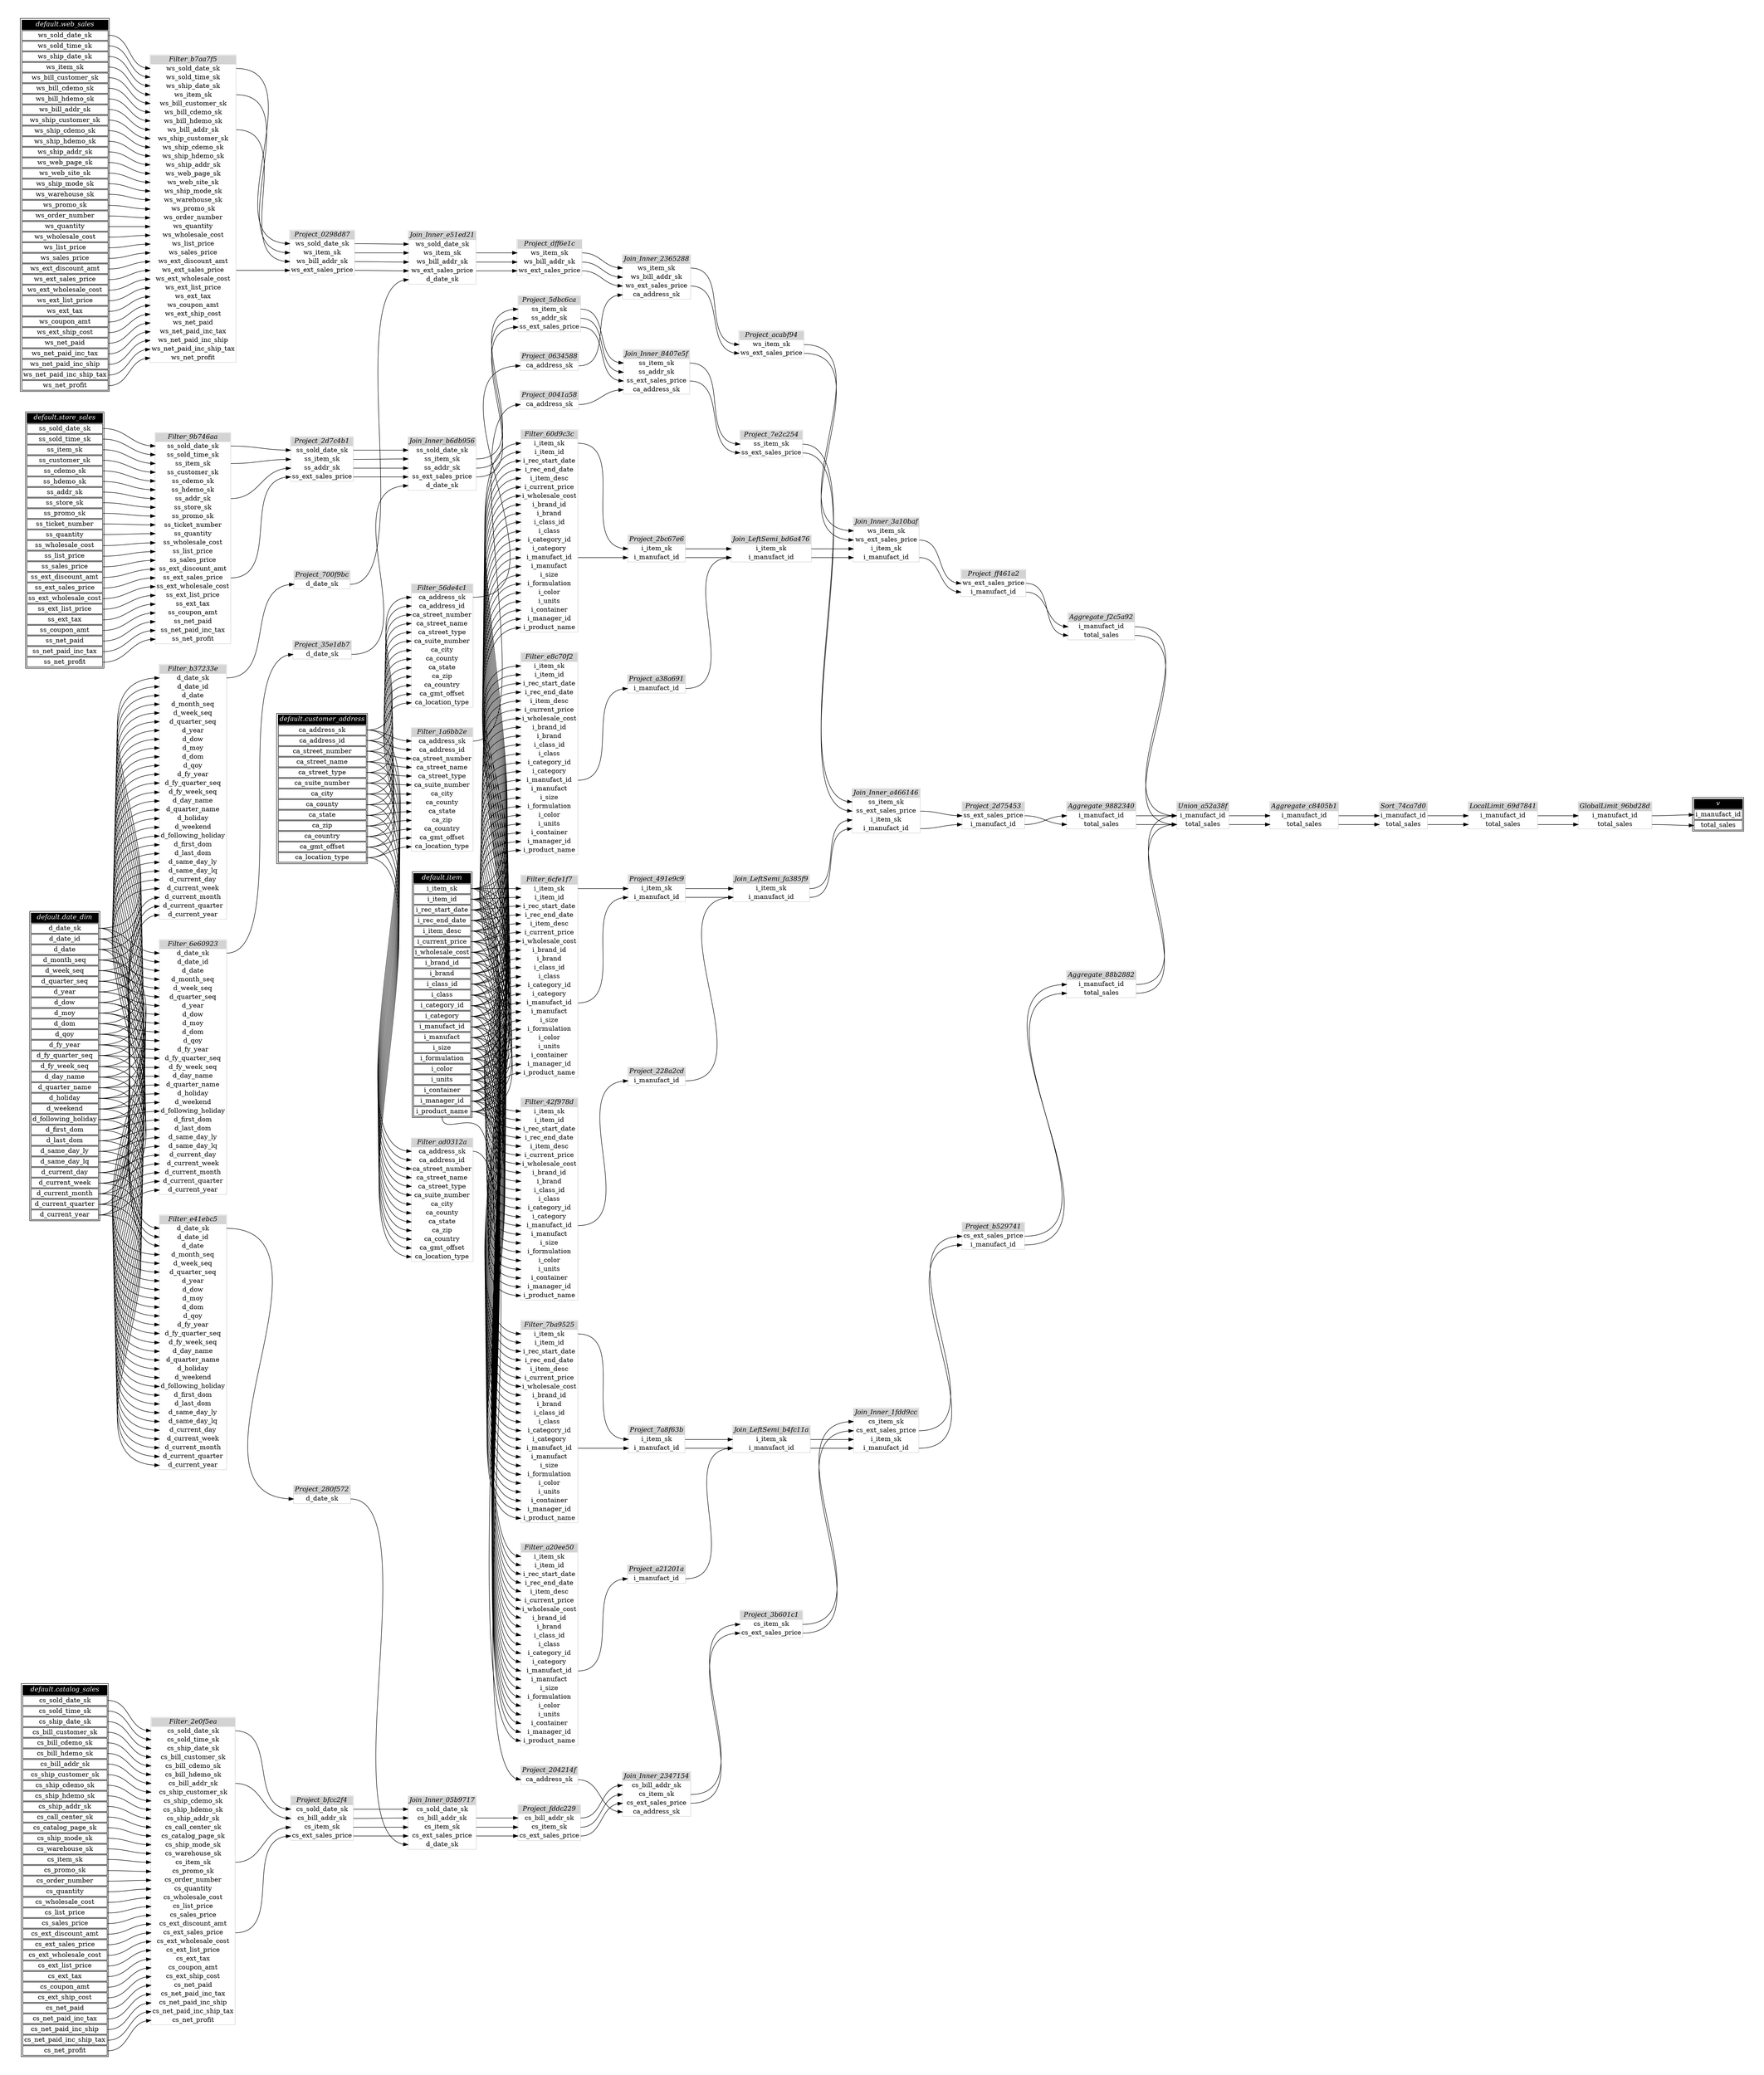 // Automatically generated by TPCDSFlowTestSuite


digraph {
  graph [pad="0.5" nodesep="0.5" ranksep="1" fontname="Helvetica" rankdir=LR];
  node [shape=plaintext]

  
"Aggregate_88b2882" [label=<
<table color="lightgray" border="1" cellborder="0" cellspacing="0">
  <tr><td bgcolor="lightgray" port="nodeName"><i>Aggregate_88b2882</i></td></tr>
  <tr><td port="0">i_manufact_id</td></tr>
<tr><td port="1">total_sales</td></tr>
</table>>];
     

"Aggregate_9882340" [label=<
<table color="lightgray" border="1" cellborder="0" cellspacing="0">
  <tr><td bgcolor="lightgray" port="nodeName"><i>Aggregate_9882340</i></td></tr>
  <tr><td port="0">i_manufact_id</td></tr>
<tr><td port="1">total_sales</td></tr>
</table>>];
     

"Aggregate_c8405b1" [label=<
<table color="lightgray" border="1" cellborder="0" cellspacing="0">
  <tr><td bgcolor="lightgray" port="nodeName"><i>Aggregate_c8405b1</i></td></tr>
  <tr><td port="0">i_manufact_id</td></tr>
<tr><td port="1">total_sales</td></tr>
</table>>];
     

"Aggregate_f2c5a92" [label=<
<table color="lightgray" border="1" cellborder="0" cellspacing="0">
  <tr><td bgcolor="lightgray" port="nodeName"><i>Aggregate_f2c5a92</i></td></tr>
  <tr><td port="0">i_manufact_id</td></tr>
<tr><td port="1">total_sales</td></tr>
</table>>];
     

"Filter_1a6bb2e" [label=<
<table color="lightgray" border="1" cellborder="0" cellspacing="0">
  <tr><td bgcolor="lightgray" port="nodeName"><i>Filter_1a6bb2e</i></td></tr>
  <tr><td port="0">ca_address_sk</td></tr>
<tr><td port="1">ca_address_id</td></tr>
<tr><td port="2">ca_street_number</td></tr>
<tr><td port="3">ca_street_name</td></tr>
<tr><td port="4">ca_street_type</td></tr>
<tr><td port="5">ca_suite_number</td></tr>
<tr><td port="6">ca_city</td></tr>
<tr><td port="7">ca_county</td></tr>
<tr><td port="8">ca_state</td></tr>
<tr><td port="9">ca_zip</td></tr>
<tr><td port="10">ca_country</td></tr>
<tr><td port="11">ca_gmt_offset</td></tr>
<tr><td port="12">ca_location_type</td></tr>
</table>>];
     

"Filter_2e0f5ea" [label=<
<table color="lightgray" border="1" cellborder="0" cellspacing="0">
  <tr><td bgcolor="lightgray" port="nodeName"><i>Filter_2e0f5ea</i></td></tr>
  <tr><td port="0">cs_sold_date_sk</td></tr>
<tr><td port="1">cs_sold_time_sk</td></tr>
<tr><td port="2">cs_ship_date_sk</td></tr>
<tr><td port="3">cs_bill_customer_sk</td></tr>
<tr><td port="4">cs_bill_cdemo_sk</td></tr>
<tr><td port="5">cs_bill_hdemo_sk</td></tr>
<tr><td port="6">cs_bill_addr_sk</td></tr>
<tr><td port="7">cs_ship_customer_sk</td></tr>
<tr><td port="8">cs_ship_cdemo_sk</td></tr>
<tr><td port="9">cs_ship_hdemo_sk</td></tr>
<tr><td port="10">cs_ship_addr_sk</td></tr>
<tr><td port="11">cs_call_center_sk</td></tr>
<tr><td port="12">cs_catalog_page_sk</td></tr>
<tr><td port="13">cs_ship_mode_sk</td></tr>
<tr><td port="14">cs_warehouse_sk</td></tr>
<tr><td port="15">cs_item_sk</td></tr>
<tr><td port="16">cs_promo_sk</td></tr>
<tr><td port="17">cs_order_number</td></tr>
<tr><td port="18">cs_quantity</td></tr>
<tr><td port="19">cs_wholesale_cost</td></tr>
<tr><td port="20">cs_list_price</td></tr>
<tr><td port="21">cs_sales_price</td></tr>
<tr><td port="22">cs_ext_discount_amt</td></tr>
<tr><td port="23">cs_ext_sales_price</td></tr>
<tr><td port="24">cs_ext_wholesale_cost</td></tr>
<tr><td port="25">cs_ext_list_price</td></tr>
<tr><td port="26">cs_ext_tax</td></tr>
<tr><td port="27">cs_coupon_amt</td></tr>
<tr><td port="28">cs_ext_ship_cost</td></tr>
<tr><td port="29">cs_net_paid</td></tr>
<tr><td port="30">cs_net_paid_inc_tax</td></tr>
<tr><td port="31">cs_net_paid_inc_ship</td></tr>
<tr><td port="32">cs_net_paid_inc_ship_tax</td></tr>
<tr><td port="33">cs_net_profit</td></tr>
</table>>];
     

"Filter_42f978d" [label=<
<table color="lightgray" border="1" cellborder="0" cellspacing="0">
  <tr><td bgcolor="lightgray" port="nodeName"><i>Filter_42f978d</i></td></tr>
  <tr><td port="0">i_item_sk</td></tr>
<tr><td port="1">i_item_id</td></tr>
<tr><td port="2">i_rec_start_date</td></tr>
<tr><td port="3">i_rec_end_date</td></tr>
<tr><td port="4">i_item_desc</td></tr>
<tr><td port="5">i_current_price</td></tr>
<tr><td port="6">i_wholesale_cost</td></tr>
<tr><td port="7">i_brand_id</td></tr>
<tr><td port="8">i_brand</td></tr>
<tr><td port="9">i_class_id</td></tr>
<tr><td port="10">i_class</td></tr>
<tr><td port="11">i_category_id</td></tr>
<tr><td port="12">i_category</td></tr>
<tr><td port="13">i_manufact_id</td></tr>
<tr><td port="14">i_manufact</td></tr>
<tr><td port="15">i_size</td></tr>
<tr><td port="16">i_formulation</td></tr>
<tr><td port="17">i_color</td></tr>
<tr><td port="18">i_units</td></tr>
<tr><td port="19">i_container</td></tr>
<tr><td port="20">i_manager_id</td></tr>
<tr><td port="21">i_product_name</td></tr>
</table>>];
     

"Filter_56de4c1" [label=<
<table color="lightgray" border="1" cellborder="0" cellspacing="0">
  <tr><td bgcolor="lightgray" port="nodeName"><i>Filter_56de4c1</i></td></tr>
  <tr><td port="0">ca_address_sk</td></tr>
<tr><td port="1">ca_address_id</td></tr>
<tr><td port="2">ca_street_number</td></tr>
<tr><td port="3">ca_street_name</td></tr>
<tr><td port="4">ca_street_type</td></tr>
<tr><td port="5">ca_suite_number</td></tr>
<tr><td port="6">ca_city</td></tr>
<tr><td port="7">ca_county</td></tr>
<tr><td port="8">ca_state</td></tr>
<tr><td port="9">ca_zip</td></tr>
<tr><td port="10">ca_country</td></tr>
<tr><td port="11">ca_gmt_offset</td></tr>
<tr><td port="12">ca_location_type</td></tr>
</table>>];
     

"Filter_60d9c3c" [label=<
<table color="lightgray" border="1" cellborder="0" cellspacing="0">
  <tr><td bgcolor="lightgray" port="nodeName"><i>Filter_60d9c3c</i></td></tr>
  <tr><td port="0">i_item_sk</td></tr>
<tr><td port="1">i_item_id</td></tr>
<tr><td port="2">i_rec_start_date</td></tr>
<tr><td port="3">i_rec_end_date</td></tr>
<tr><td port="4">i_item_desc</td></tr>
<tr><td port="5">i_current_price</td></tr>
<tr><td port="6">i_wholesale_cost</td></tr>
<tr><td port="7">i_brand_id</td></tr>
<tr><td port="8">i_brand</td></tr>
<tr><td port="9">i_class_id</td></tr>
<tr><td port="10">i_class</td></tr>
<tr><td port="11">i_category_id</td></tr>
<tr><td port="12">i_category</td></tr>
<tr><td port="13">i_manufact_id</td></tr>
<tr><td port="14">i_manufact</td></tr>
<tr><td port="15">i_size</td></tr>
<tr><td port="16">i_formulation</td></tr>
<tr><td port="17">i_color</td></tr>
<tr><td port="18">i_units</td></tr>
<tr><td port="19">i_container</td></tr>
<tr><td port="20">i_manager_id</td></tr>
<tr><td port="21">i_product_name</td></tr>
</table>>];
     

"Filter_6cfe1f7" [label=<
<table color="lightgray" border="1" cellborder="0" cellspacing="0">
  <tr><td bgcolor="lightgray" port="nodeName"><i>Filter_6cfe1f7</i></td></tr>
  <tr><td port="0">i_item_sk</td></tr>
<tr><td port="1">i_item_id</td></tr>
<tr><td port="2">i_rec_start_date</td></tr>
<tr><td port="3">i_rec_end_date</td></tr>
<tr><td port="4">i_item_desc</td></tr>
<tr><td port="5">i_current_price</td></tr>
<tr><td port="6">i_wholesale_cost</td></tr>
<tr><td port="7">i_brand_id</td></tr>
<tr><td port="8">i_brand</td></tr>
<tr><td port="9">i_class_id</td></tr>
<tr><td port="10">i_class</td></tr>
<tr><td port="11">i_category_id</td></tr>
<tr><td port="12">i_category</td></tr>
<tr><td port="13">i_manufact_id</td></tr>
<tr><td port="14">i_manufact</td></tr>
<tr><td port="15">i_size</td></tr>
<tr><td port="16">i_formulation</td></tr>
<tr><td port="17">i_color</td></tr>
<tr><td port="18">i_units</td></tr>
<tr><td port="19">i_container</td></tr>
<tr><td port="20">i_manager_id</td></tr>
<tr><td port="21">i_product_name</td></tr>
</table>>];
     

"Filter_6e60923" [label=<
<table color="lightgray" border="1" cellborder="0" cellspacing="0">
  <tr><td bgcolor="lightgray" port="nodeName"><i>Filter_6e60923</i></td></tr>
  <tr><td port="0">d_date_sk</td></tr>
<tr><td port="1">d_date_id</td></tr>
<tr><td port="2">d_date</td></tr>
<tr><td port="3">d_month_seq</td></tr>
<tr><td port="4">d_week_seq</td></tr>
<tr><td port="5">d_quarter_seq</td></tr>
<tr><td port="6">d_year</td></tr>
<tr><td port="7">d_dow</td></tr>
<tr><td port="8">d_moy</td></tr>
<tr><td port="9">d_dom</td></tr>
<tr><td port="10">d_qoy</td></tr>
<tr><td port="11">d_fy_year</td></tr>
<tr><td port="12">d_fy_quarter_seq</td></tr>
<tr><td port="13">d_fy_week_seq</td></tr>
<tr><td port="14">d_day_name</td></tr>
<tr><td port="15">d_quarter_name</td></tr>
<tr><td port="16">d_holiday</td></tr>
<tr><td port="17">d_weekend</td></tr>
<tr><td port="18">d_following_holiday</td></tr>
<tr><td port="19">d_first_dom</td></tr>
<tr><td port="20">d_last_dom</td></tr>
<tr><td port="21">d_same_day_ly</td></tr>
<tr><td port="22">d_same_day_lq</td></tr>
<tr><td port="23">d_current_day</td></tr>
<tr><td port="24">d_current_week</td></tr>
<tr><td port="25">d_current_month</td></tr>
<tr><td port="26">d_current_quarter</td></tr>
<tr><td port="27">d_current_year</td></tr>
</table>>];
     

"Filter_7ba9525" [label=<
<table color="lightgray" border="1" cellborder="0" cellspacing="0">
  <tr><td bgcolor="lightgray" port="nodeName"><i>Filter_7ba9525</i></td></tr>
  <tr><td port="0">i_item_sk</td></tr>
<tr><td port="1">i_item_id</td></tr>
<tr><td port="2">i_rec_start_date</td></tr>
<tr><td port="3">i_rec_end_date</td></tr>
<tr><td port="4">i_item_desc</td></tr>
<tr><td port="5">i_current_price</td></tr>
<tr><td port="6">i_wholesale_cost</td></tr>
<tr><td port="7">i_brand_id</td></tr>
<tr><td port="8">i_brand</td></tr>
<tr><td port="9">i_class_id</td></tr>
<tr><td port="10">i_class</td></tr>
<tr><td port="11">i_category_id</td></tr>
<tr><td port="12">i_category</td></tr>
<tr><td port="13">i_manufact_id</td></tr>
<tr><td port="14">i_manufact</td></tr>
<tr><td port="15">i_size</td></tr>
<tr><td port="16">i_formulation</td></tr>
<tr><td port="17">i_color</td></tr>
<tr><td port="18">i_units</td></tr>
<tr><td port="19">i_container</td></tr>
<tr><td port="20">i_manager_id</td></tr>
<tr><td port="21">i_product_name</td></tr>
</table>>];
     

"Filter_9b746aa" [label=<
<table color="lightgray" border="1" cellborder="0" cellspacing="0">
  <tr><td bgcolor="lightgray" port="nodeName"><i>Filter_9b746aa</i></td></tr>
  <tr><td port="0">ss_sold_date_sk</td></tr>
<tr><td port="1">ss_sold_time_sk</td></tr>
<tr><td port="2">ss_item_sk</td></tr>
<tr><td port="3">ss_customer_sk</td></tr>
<tr><td port="4">ss_cdemo_sk</td></tr>
<tr><td port="5">ss_hdemo_sk</td></tr>
<tr><td port="6">ss_addr_sk</td></tr>
<tr><td port="7">ss_store_sk</td></tr>
<tr><td port="8">ss_promo_sk</td></tr>
<tr><td port="9">ss_ticket_number</td></tr>
<tr><td port="10">ss_quantity</td></tr>
<tr><td port="11">ss_wholesale_cost</td></tr>
<tr><td port="12">ss_list_price</td></tr>
<tr><td port="13">ss_sales_price</td></tr>
<tr><td port="14">ss_ext_discount_amt</td></tr>
<tr><td port="15">ss_ext_sales_price</td></tr>
<tr><td port="16">ss_ext_wholesale_cost</td></tr>
<tr><td port="17">ss_ext_list_price</td></tr>
<tr><td port="18">ss_ext_tax</td></tr>
<tr><td port="19">ss_coupon_amt</td></tr>
<tr><td port="20">ss_net_paid</td></tr>
<tr><td port="21">ss_net_paid_inc_tax</td></tr>
<tr><td port="22">ss_net_profit</td></tr>
</table>>];
     

"Filter_a20ee50" [label=<
<table color="lightgray" border="1" cellborder="0" cellspacing="0">
  <tr><td bgcolor="lightgray" port="nodeName"><i>Filter_a20ee50</i></td></tr>
  <tr><td port="0">i_item_sk</td></tr>
<tr><td port="1">i_item_id</td></tr>
<tr><td port="2">i_rec_start_date</td></tr>
<tr><td port="3">i_rec_end_date</td></tr>
<tr><td port="4">i_item_desc</td></tr>
<tr><td port="5">i_current_price</td></tr>
<tr><td port="6">i_wholesale_cost</td></tr>
<tr><td port="7">i_brand_id</td></tr>
<tr><td port="8">i_brand</td></tr>
<tr><td port="9">i_class_id</td></tr>
<tr><td port="10">i_class</td></tr>
<tr><td port="11">i_category_id</td></tr>
<tr><td port="12">i_category</td></tr>
<tr><td port="13">i_manufact_id</td></tr>
<tr><td port="14">i_manufact</td></tr>
<tr><td port="15">i_size</td></tr>
<tr><td port="16">i_formulation</td></tr>
<tr><td port="17">i_color</td></tr>
<tr><td port="18">i_units</td></tr>
<tr><td port="19">i_container</td></tr>
<tr><td port="20">i_manager_id</td></tr>
<tr><td port="21">i_product_name</td></tr>
</table>>];
     

"Filter_ad0312a" [label=<
<table color="lightgray" border="1" cellborder="0" cellspacing="0">
  <tr><td bgcolor="lightgray" port="nodeName"><i>Filter_ad0312a</i></td></tr>
  <tr><td port="0">ca_address_sk</td></tr>
<tr><td port="1">ca_address_id</td></tr>
<tr><td port="2">ca_street_number</td></tr>
<tr><td port="3">ca_street_name</td></tr>
<tr><td port="4">ca_street_type</td></tr>
<tr><td port="5">ca_suite_number</td></tr>
<tr><td port="6">ca_city</td></tr>
<tr><td port="7">ca_county</td></tr>
<tr><td port="8">ca_state</td></tr>
<tr><td port="9">ca_zip</td></tr>
<tr><td port="10">ca_country</td></tr>
<tr><td port="11">ca_gmt_offset</td></tr>
<tr><td port="12">ca_location_type</td></tr>
</table>>];
     

"Filter_b37233e" [label=<
<table color="lightgray" border="1" cellborder="0" cellspacing="0">
  <tr><td bgcolor="lightgray" port="nodeName"><i>Filter_b37233e</i></td></tr>
  <tr><td port="0">d_date_sk</td></tr>
<tr><td port="1">d_date_id</td></tr>
<tr><td port="2">d_date</td></tr>
<tr><td port="3">d_month_seq</td></tr>
<tr><td port="4">d_week_seq</td></tr>
<tr><td port="5">d_quarter_seq</td></tr>
<tr><td port="6">d_year</td></tr>
<tr><td port="7">d_dow</td></tr>
<tr><td port="8">d_moy</td></tr>
<tr><td port="9">d_dom</td></tr>
<tr><td port="10">d_qoy</td></tr>
<tr><td port="11">d_fy_year</td></tr>
<tr><td port="12">d_fy_quarter_seq</td></tr>
<tr><td port="13">d_fy_week_seq</td></tr>
<tr><td port="14">d_day_name</td></tr>
<tr><td port="15">d_quarter_name</td></tr>
<tr><td port="16">d_holiday</td></tr>
<tr><td port="17">d_weekend</td></tr>
<tr><td port="18">d_following_holiday</td></tr>
<tr><td port="19">d_first_dom</td></tr>
<tr><td port="20">d_last_dom</td></tr>
<tr><td port="21">d_same_day_ly</td></tr>
<tr><td port="22">d_same_day_lq</td></tr>
<tr><td port="23">d_current_day</td></tr>
<tr><td port="24">d_current_week</td></tr>
<tr><td port="25">d_current_month</td></tr>
<tr><td port="26">d_current_quarter</td></tr>
<tr><td port="27">d_current_year</td></tr>
</table>>];
     

"Filter_b7aa7f5" [label=<
<table color="lightgray" border="1" cellborder="0" cellspacing="0">
  <tr><td bgcolor="lightgray" port="nodeName"><i>Filter_b7aa7f5</i></td></tr>
  <tr><td port="0">ws_sold_date_sk</td></tr>
<tr><td port="1">ws_sold_time_sk</td></tr>
<tr><td port="2">ws_ship_date_sk</td></tr>
<tr><td port="3">ws_item_sk</td></tr>
<tr><td port="4">ws_bill_customer_sk</td></tr>
<tr><td port="5">ws_bill_cdemo_sk</td></tr>
<tr><td port="6">ws_bill_hdemo_sk</td></tr>
<tr><td port="7">ws_bill_addr_sk</td></tr>
<tr><td port="8">ws_ship_customer_sk</td></tr>
<tr><td port="9">ws_ship_cdemo_sk</td></tr>
<tr><td port="10">ws_ship_hdemo_sk</td></tr>
<tr><td port="11">ws_ship_addr_sk</td></tr>
<tr><td port="12">ws_web_page_sk</td></tr>
<tr><td port="13">ws_web_site_sk</td></tr>
<tr><td port="14">ws_ship_mode_sk</td></tr>
<tr><td port="15">ws_warehouse_sk</td></tr>
<tr><td port="16">ws_promo_sk</td></tr>
<tr><td port="17">ws_order_number</td></tr>
<tr><td port="18">ws_quantity</td></tr>
<tr><td port="19">ws_wholesale_cost</td></tr>
<tr><td port="20">ws_list_price</td></tr>
<tr><td port="21">ws_sales_price</td></tr>
<tr><td port="22">ws_ext_discount_amt</td></tr>
<tr><td port="23">ws_ext_sales_price</td></tr>
<tr><td port="24">ws_ext_wholesale_cost</td></tr>
<tr><td port="25">ws_ext_list_price</td></tr>
<tr><td port="26">ws_ext_tax</td></tr>
<tr><td port="27">ws_coupon_amt</td></tr>
<tr><td port="28">ws_ext_ship_cost</td></tr>
<tr><td port="29">ws_net_paid</td></tr>
<tr><td port="30">ws_net_paid_inc_tax</td></tr>
<tr><td port="31">ws_net_paid_inc_ship</td></tr>
<tr><td port="32">ws_net_paid_inc_ship_tax</td></tr>
<tr><td port="33">ws_net_profit</td></tr>
</table>>];
     

"Filter_e41ebc5" [label=<
<table color="lightgray" border="1" cellborder="0" cellspacing="0">
  <tr><td bgcolor="lightgray" port="nodeName"><i>Filter_e41ebc5</i></td></tr>
  <tr><td port="0">d_date_sk</td></tr>
<tr><td port="1">d_date_id</td></tr>
<tr><td port="2">d_date</td></tr>
<tr><td port="3">d_month_seq</td></tr>
<tr><td port="4">d_week_seq</td></tr>
<tr><td port="5">d_quarter_seq</td></tr>
<tr><td port="6">d_year</td></tr>
<tr><td port="7">d_dow</td></tr>
<tr><td port="8">d_moy</td></tr>
<tr><td port="9">d_dom</td></tr>
<tr><td port="10">d_qoy</td></tr>
<tr><td port="11">d_fy_year</td></tr>
<tr><td port="12">d_fy_quarter_seq</td></tr>
<tr><td port="13">d_fy_week_seq</td></tr>
<tr><td port="14">d_day_name</td></tr>
<tr><td port="15">d_quarter_name</td></tr>
<tr><td port="16">d_holiday</td></tr>
<tr><td port="17">d_weekend</td></tr>
<tr><td port="18">d_following_holiday</td></tr>
<tr><td port="19">d_first_dom</td></tr>
<tr><td port="20">d_last_dom</td></tr>
<tr><td port="21">d_same_day_ly</td></tr>
<tr><td port="22">d_same_day_lq</td></tr>
<tr><td port="23">d_current_day</td></tr>
<tr><td port="24">d_current_week</td></tr>
<tr><td port="25">d_current_month</td></tr>
<tr><td port="26">d_current_quarter</td></tr>
<tr><td port="27">d_current_year</td></tr>
</table>>];
     

"Filter_e8c70f2" [label=<
<table color="lightgray" border="1" cellborder="0" cellspacing="0">
  <tr><td bgcolor="lightgray" port="nodeName"><i>Filter_e8c70f2</i></td></tr>
  <tr><td port="0">i_item_sk</td></tr>
<tr><td port="1">i_item_id</td></tr>
<tr><td port="2">i_rec_start_date</td></tr>
<tr><td port="3">i_rec_end_date</td></tr>
<tr><td port="4">i_item_desc</td></tr>
<tr><td port="5">i_current_price</td></tr>
<tr><td port="6">i_wholesale_cost</td></tr>
<tr><td port="7">i_brand_id</td></tr>
<tr><td port="8">i_brand</td></tr>
<tr><td port="9">i_class_id</td></tr>
<tr><td port="10">i_class</td></tr>
<tr><td port="11">i_category_id</td></tr>
<tr><td port="12">i_category</td></tr>
<tr><td port="13">i_manufact_id</td></tr>
<tr><td port="14">i_manufact</td></tr>
<tr><td port="15">i_size</td></tr>
<tr><td port="16">i_formulation</td></tr>
<tr><td port="17">i_color</td></tr>
<tr><td port="18">i_units</td></tr>
<tr><td port="19">i_container</td></tr>
<tr><td port="20">i_manager_id</td></tr>
<tr><td port="21">i_product_name</td></tr>
</table>>];
     

"GlobalLimit_96bd28d" [label=<
<table color="lightgray" border="1" cellborder="0" cellspacing="0">
  <tr><td bgcolor="lightgray" port="nodeName"><i>GlobalLimit_96bd28d</i></td></tr>
  <tr><td port="0">i_manufact_id</td></tr>
<tr><td port="1">total_sales</td></tr>
</table>>];
     

"Join_Inner_05b9717" [label=<
<table color="lightgray" border="1" cellborder="0" cellspacing="0">
  <tr><td bgcolor="lightgray" port="nodeName"><i>Join_Inner_05b9717</i></td></tr>
  <tr><td port="0">cs_sold_date_sk</td></tr>
<tr><td port="1">cs_bill_addr_sk</td></tr>
<tr><td port="2">cs_item_sk</td></tr>
<tr><td port="3">cs_ext_sales_price</td></tr>
<tr><td port="4">d_date_sk</td></tr>
</table>>];
     

"Join_Inner_1fdd9cc" [label=<
<table color="lightgray" border="1" cellborder="0" cellspacing="0">
  <tr><td bgcolor="lightgray" port="nodeName"><i>Join_Inner_1fdd9cc</i></td></tr>
  <tr><td port="0">cs_item_sk</td></tr>
<tr><td port="1">cs_ext_sales_price</td></tr>
<tr><td port="2">i_item_sk</td></tr>
<tr><td port="3">i_manufact_id</td></tr>
</table>>];
     

"Join_Inner_2347154" [label=<
<table color="lightgray" border="1" cellborder="0" cellspacing="0">
  <tr><td bgcolor="lightgray" port="nodeName"><i>Join_Inner_2347154</i></td></tr>
  <tr><td port="0">cs_bill_addr_sk</td></tr>
<tr><td port="1">cs_item_sk</td></tr>
<tr><td port="2">cs_ext_sales_price</td></tr>
<tr><td port="3">ca_address_sk</td></tr>
</table>>];
     

"Join_Inner_2365288" [label=<
<table color="lightgray" border="1" cellborder="0" cellspacing="0">
  <tr><td bgcolor="lightgray" port="nodeName"><i>Join_Inner_2365288</i></td></tr>
  <tr><td port="0">ws_item_sk</td></tr>
<tr><td port="1">ws_bill_addr_sk</td></tr>
<tr><td port="2">ws_ext_sales_price</td></tr>
<tr><td port="3">ca_address_sk</td></tr>
</table>>];
     

"Join_Inner_3a10baf" [label=<
<table color="lightgray" border="1" cellborder="0" cellspacing="0">
  <tr><td bgcolor="lightgray" port="nodeName"><i>Join_Inner_3a10baf</i></td></tr>
  <tr><td port="0">ws_item_sk</td></tr>
<tr><td port="1">ws_ext_sales_price</td></tr>
<tr><td port="2">i_item_sk</td></tr>
<tr><td port="3">i_manufact_id</td></tr>
</table>>];
     

"Join_Inner_8407e5f" [label=<
<table color="lightgray" border="1" cellborder="0" cellspacing="0">
  <tr><td bgcolor="lightgray" port="nodeName"><i>Join_Inner_8407e5f</i></td></tr>
  <tr><td port="0">ss_item_sk</td></tr>
<tr><td port="1">ss_addr_sk</td></tr>
<tr><td port="2">ss_ext_sales_price</td></tr>
<tr><td port="3">ca_address_sk</td></tr>
</table>>];
     

"Join_Inner_a466146" [label=<
<table color="lightgray" border="1" cellborder="0" cellspacing="0">
  <tr><td bgcolor="lightgray" port="nodeName"><i>Join_Inner_a466146</i></td></tr>
  <tr><td port="0">ss_item_sk</td></tr>
<tr><td port="1">ss_ext_sales_price</td></tr>
<tr><td port="2">i_item_sk</td></tr>
<tr><td port="3">i_manufact_id</td></tr>
</table>>];
     

"Join_Inner_b6db956" [label=<
<table color="lightgray" border="1" cellborder="0" cellspacing="0">
  <tr><td bgcolor="lightgray" port="nodeName"><i>Join_Inner_b6db956</i></td></tr>
  <tr><td port="0">ss_sold_date_sk</td></tr>
<tr><td port="1">ss_item_sk</td></tr>
<tr><td port="2">ss_addr_sk</td></tr>
<tr><td port="3">ss_ext_sales_price</td></tr>
<tr><td port="4">d_date_sk</td></tr>
</table>>];
     

"Join_Inner_e51ed21" [label=<
<table color="lightgray" border="1" cellborder="0" cellspacing="0">
  <tr><td bgcolor="lightgray" port="nodeName"><i>Join_Inner_e51ed21</i></td></tr>
  <tr><td port="0">ws_sold_date_sk</td></tr>
<tr><td port="1">ws_item_sk</td></tr>
<tr><td port="2">ws_bill_addr_sk</td></tr>
<tr><td port="3">ws_ext_sales_price</td></tr>
<tr><td port="4">d_date_sk</td></tr>
</table>>];
     

"Join_LeftSemi_b4fc11a" [label=<
<table color="lightgray" border="1" cellborder="0" cellspacing="0">
  <tr><td bgcolor="lightgray" port="nodeName"><i>Join_LeftSemi_b4fc11a</i></td></tr>
  <tr><td port="0">i_item_sk</td></tr>
<tr><td port="1">i_manufact_id</td></tr>
</table>>];
     

"Join_LeftSemi_bd6a476" [label=<
<table color="lightgray" border="1" cellborder="0" cellspacing="0">
  <tr><td bgcolor="lightgray" port="nodeName"><i>Join_LeftSemi_bd6a476</i></td></tr>
  <tr><td port="0">i_item_sk</td></tr>
<tr><td port="1">i_manufact_id</td></tr>
</table>>];
     

"Join_LeftSemi_fa385f9" [label=<
<table color="lightgray" border="1" cellborder="0" cellspacing="0">
  <tr><td bgcolor="lightgray" port="nodeName"><i>Join_LeftSemi_fa385f9</i></td></tr>
  <tr><td port="0">i_item_sk</td></tr>
<tr><td port="1">i_manufact_id</td></tr>
</table>>];
     

"LocalLimit_69d7841" [label=<
<table color="lightgray" border="1" cellborder="0" cellspacing="0">
  <tr><td bgcolor="lightgray" port="nodeName"><i>LocalLimit_69d7841</i></td></tr>
  <tr><td port="0">i_manufact_id</td></tr>
<tr><td port="1">total_sales</td></tr>
</table>>];
     

"Project_0041a58" [label=<
<table color="lightgray" border="1" cellborder="0" cellspacing="0">
  <tr><td bgcolor="lightgray" port="nodeName"><i>Project_0041a58</i></td></tr>
  <tr><td port="0">ca_address_sk</td></tr>
</table>>];
     

"Project_0298d87" [label=<
<table color="lightgray" border="1" cellborder="0" cellspacing="0">
  <tr><td bgcolor="lightgray" port="nodeName"><i>Project_0298d87</i></td></tr>
  <tr><td port="0">ws_sold_date_sk</td></tr>
<tr><td port="1">ws_item_sk</td></tr>
<tr><td port="2">ws_bill_addr_sk</td></tr>
<tr><td port="3">ws_ext_sales_price</td></tr>
</table>>];
     

"Project_0634588" [label=<
<table color="lightgray" border="1" cellborder="0" cellspacing="0">
  <tr><td bgcolor="lightgray" port="nodeName"><i>Project_0634588</i></td></tr>
  <tr><td port="0">ca_address_sk</td></tr>
</table>>];
     

"Project_204214f" [label=<
<table color="lightgray" border="1" cellborder="0" cellspacing="0">
  <tr><td bgcolor="lightgray" port="nodeName"><i>Project_204214f</i></td></tr>
  <tr><td port="0">ca_address_sk</td></tr>
</table>>];
     

"Project_228a2cd" [label=<
<table color="lightgray" border="1" cellborder="0" cellspacing="0">
  <tr><td bgcolor="lightgray" port="nodeName"><i>Project_228a2cd</i></td></tr>
  <tr><td port="0">i_manufact_id</td></tr>
</table>>];
     

"Project_280f572" [label=<
<table color="lightgray" border="1" cellborder="0" cellspacing="0">
  <tr><td bgcolor="lightgray" port="nodeName"><i>Project_280f572</i></td></tr>
  <tr><td port="0">d_date_sk</td></tr>
</table>>];
     

"Project_2bc67e6" [label=<
<table color="lightgray" border="1" cellborder="0" cellspacing="0">
  <tr><td bgcolor="lightgray" port="nodeName"><i>Project_2bc67e6</i></td></tr>
  <tr><td port="0">i_item_sk</td></tr>
<tr><td port="1">i_manufact_id</td></tr>
</table>>];
     

"Project_2d75453" [label=<
<table color="lightgray" border="1" cellborder="0" cellspacing="0">
  <tr><td bgcolor="lightgray" port="nodeName"><i>Project_2d75453</i></td></tr>
  <tr><td port="0">ss_ext_sales_price</td></tr>
<tr><td port="1">i_manufact_id</td></tr>
</table>>];
     

"Project_2d7c4b1" [label=<
<table color="lightgray" border="1" cellborder="0" cellspacing="0">
  <tr><td bgcolor="lightgray" port="nodeName"><i>Project_2d7c4b1</i></td></tr>
  <tr><td port="0">ss_sold_date_sk</td></tr>
<tr><td port="1">ss_item_sk</td></tr>
<tr><td port="2">ss_addr_sk</td></tr>
<tr><td port="3">ss_ext_sales_price</td></tr>
</table>>];
     

"Project_35e1db7" [label=<
<table color="lightgray" border="1" cellborder="0" cellspacing="0">
  <tr><td bgcolor="lightgray" port="nodeName"><i>Project_35e1db7</i></td></tr>
  <tr><td port="0">d_date_sk</td></tr>
</table>>];
     

"Project_3b601c1" [label=<
<table color="lightgray" border="1" cellborder="0" cellspacing="0">
  <tr><td bgcolor="lightgray" port="nodeName"><i>Project_3b601c1</i></td></tr>
  <tr><td port="0">cs_item_sk</td></tr>
<tr><td port="1">cs_ext_sales_price</td></tr>
</table>>];
     

"Project_491e9c9" [label=<
<table color="lightgray" border="1" cellborder="0" cellspacing="0">
  <tr><td bgcolor="lightgray" port="nodeName"><i>Project_491e9c9</i></td></tr>
  <tr><td port="0">i_item_sk</td></tr>
<tr><td port="1">i_manufact_id</td></tr>
</table>>];
     

"Project_5dbc6ca" [label=<
<table color="lightgray" border="1" cellborder="0" cellspacing="0">
  <tr><td bgcolor="lightgray" port="nodeName"><i>Project_5dbc6ca</i></td></tr>
  <tr><td port="0">ss_item_sk</td></tr>
<tr><td port="1">ss_addr_sk</td></tr>
<tr><td port="2">ss_ext_sales_price</td></tr>
</table>>];
     

"Project_700f9bc" [label=<
<table color="lightgray" border="1" cellborder="0" cellspacing="0">
  <tr><td bgcolor="lightgray" port="nodeName"><i>Project_700f9bc</i></td></tr>
  <tr><td port="0">d_date_sk</td></tr>
</table>>];
     

"Project_7a8f63b" [label=<
<table color="lightgray" border="1" cellborder="0" cellspacing="0">
  <tr><td bgcolor="lightgray" port="nodeName"><i>Project_7a8f63b</i></td></tr>
  <tr><td port="0">i_item_sk</td></tr>
<tr><td port="1">i_manufact_id</td></tr>
</table>>];
     

"Project_7e2c254" [label=<
<table color="lightgray" border="1" cellborder="0" cellspacing="0">
  <tr><td bgcolor="lightgray" port="nodeName"><i>Project_7e2c254</i></td></tr>
  <tr><td port="0">ss_item_sk</td></tr>
<tr><td port="1">ss_ext_sales_price</td></tr>
</table>>];
     

"Project_a21201a" [label=<
<table color="lightgray" border="1" cellborder="0" cellspacing="0">
  <tr><td bgcolor="lightgray" port="nodeName"><i>Project_a21201a</i></td></tr>
  <tr><td port="0">i_manufact_id</td></tr>
</table>>];
     

"Project_a38a691" [label=<
<table color="lightgray" border="1" cellborder="0" cellspacing="0">
  <tr><td bgcolor="lightgray" port="nodeName"><i>Project_a38a691</i></td></tr>
  <tr><td port="0">i_manufact_id</td></tr>
</table>>];
     

"Project_acabf94" [label=<
<table color="lightgray" border="1" cellborder="0" cellspacing="0">
  <tr><td bgcolor="lightgray" port="nodeName"><i>Project_acabf94</i></td></tr>
  <tr><td port="0">ws_item_sk</td></tr>
<tr><td port="1">ws_ext_sales_price</td></tr>
</table>>];
     

"Project_b529741" [label=<
<table color="lightgray" border="1" cellborder="0" cellspacing="0">
  <tr><td bgcolor="lightgray" port="nodeName"><i>Project_b529741</i></td></tr>
  <tr><td port="0">cs_ext_sales_price</td></tr>
<tr><td port="1">i_manufact_id</td></tr>
</table>>];
     

"Project_bfcc2f4" [label=<
<table color="lightgray" border="1" cellborder="0" cellspacing="0">
  <tr><td bgcolor="lightgray" port="nodeName"><i>Project_bfcc2f4</i></td></tr>
  <tr><td port="0">cs_sold_date_sk</td></tr>
<tr><td port="1">cs_bill_addr_sk</td></tr>
<tr><td port="2">cs_item_sk</td></tr>
<tr><td port="3">cs_ext_sales_price</td></tr>
</table>>];
     

"Project_dff6e1c" [label=<
<table color="lightgray" border="1" cellborder="0" cellspacing="0">
  <tr><td bgcolor="lightgray" port="nodeName"><i>Project_dff6e1c</i></td></tr>
  <tr><td port="0">ws_item_sk</td></tr>
<tr><td port="1">ws_bill_addr_sk</td></tr>
<tr><td port="2">ws_ext_sales_price</td></tr>
</table>>];
     

"Project_fddc229" [label=<
<table color="lightgray" border="1" cellborder="0" cellspacing="0">
  <tr><td bgcolor="lightgray" port="nodeName"><i>Project_fddc229</i></td></tr>
  <tr><td port="0">cs_bill_addr_sk</td></tr>
<tr><td port="1">cs_item_sk</td></tr>
<tr><td port="2">cs_ext_sales_price</td></tr>
</table>>];
     

"Project_ff461a2" [label=<
<table color="lightgray" border="1" cellborder="0" cellspacing="0">
  <tr><td bgcolor="lightgray" port="nodeName"><i>Project_ff461a2</i></td></tr>
  <tr><td port="0">ws_ext_sales_price</td></tr>
<tr><td port="1">i_manufact_id</td></tr>
</table>>];
     

"Sort_74ca7d0" [label=<
<table color="lightgray" border="1" cellborder="0" cellspacing="0">
  <tr><td bgcolor="lightgray" port="nodeName"><i>Sort_74ca7d0</i></td></tr>
  <tr><td port="0">i_manufact_id</td></tr>
<tr><td port="1">total_sales</td></tr>
</table>>];
     

"Union_a52a38f" [label=<
<table color="lightgray" border="1" cellborder="0" cellspacing="0">
  <tr><td bgcolor="lightgray" port="nodeName"><i>Union_a52a38f</i></td></tr>
  <tr><td port="0">i_manufact_id</td></tr>
<tr><td port="1">total_sales</td></tr>
</table>>];
     

"default.catalog_sales" [color="black" label=<
<table>
  <tr><td bgcolor="black" port="nodeName"><i><font color="white">default.catalog_sales</font></i></td></tr>
  <tr><td port="0">cs_sold_date_sk</td></tr>
<tr><td port="1">cs_sold_time_sk</td></tr>
<tr><td port="2">cs_ship_date_sk</td></tr>
<tr><td port="3">cs_bill_customer_sk</td></tr>
<tr><td port="4">cs_bill_cdemo_sk</td></tr>
<tr><td port="5">cs_bill_hdemo_sk</td></tr>
<tr><td port="6">cs_bill_addr_sk</td></tr>
<tr><td port="7">cs_ship_customer_sk</td></tr>
<tr><td port="8">cs_ship_cdemo_sk</td></tr>
<tr><td port="9">cs_ship_hdemo_sk</td></tr>
<tr><td port="10">cs_ship_addr_sk</td></tr>
<tr><td port="11">cs_call_center_sk</td></tr>
<tr><td port="12">cs_catalog_page_sk</td></tr>
<tr><td port="13">cs_ship_mode_sk</td></tr>
<tr><td port="14">cs_warehouse_sk</td></tr>
<tr><td port="15">cs_item_sk</td></tr>
<tr><td port="16">cs_promo_sk</td></tr>
<tr><td port="17">cs_order_number</td></tr>
<tr><td port="18">cs_quantity</td></tr>
<tr><td port="19">cs_wholesale_cost</td></tr>
<tr><td port="20">cs_list_price</td></tr>
<tr><td port="21">cs_sales_price</td></tr>
<tr><td port="22">cs_ext_discount_amt</td></tr>
<tr><td port="23">cs_ext_sales_price</td></tr>
<tr><td port="24">cs_ext_wholesale_cost</td></tr>
<tr><td port="25">cs_ext_list_price</td></tr>
<tr><td port="26">cs_ext_tax</td></tr>
<tr><td port="27">cs_coupon_amt</td></tr>
<tr><td port="28">cs_ext_ship_cost</td></tr>
<tr><td port="29">cs_net_paid</td></tr>
<tr><td port="30">cs_net_paid_inc_tax</td></tr>
<tr><td port="31">cs_net_paid_inc_ship</td></tr>
<tr><td port="32">cs_net_paid_inc_ship_tax</td></tr>
<tr><td port="33">cs_net_profit</td></tr>
</table>>];
     

"default.customer_address" [color="black" label=<
<table>
  <tr><td bgcolor="black" port="nodeName"><i><font color="white">default.customer_address</font></i></td></tr>
  <tr><td port="0">ca_address_sk</td></tr>
<tr><td port="1">ca_address_id</td></tr>
<tr><td port="2">ca_street_number</td></tr>
<tr><td port="3">ca_street_name</td></tr>
<tr><td port="4">ca_street_type</td></tr>
<tr><td port="5">ca_suite_number</td></tr>
<tr><td port="6">ca_city</td></tr>
<tr><td port="7">ca_county</td></tr>
<tr><td port="8">ca_state</td></tr>
<tr><td port="9">ca_zip</td></tr>
<tr><td port="10">ca_country</td></tr>
<tr><td port="11">ca_gmt_offset</td></tr>
<tr><td port="12">ca_location_type</td></tr>
</table>>];
     

"default.date_dim" [color="black" label=<
<table>
  <tr><td bgcolor="black" port="nodeName"><i><font color="white">default.date_dim</font></i></td></tr>
  <tr><td port="0">d_date_sk</td></tr>
<tr><td port="1">d_date_id</td></tr>
<tr><td port="2">d_date</td></tr>
<tr><td port="3">d_month_seq</td></tr>
<tr><td port="4">d_week_seq</td></tr>
<tr><td port="5">d_quarter_seq</td></tr>
<tr><td port="6">d_year</td></tr>
<tr><td port="7">d_dow</td></tr>
<tr><td port="8">d_moy</td></tr>
<tr><td port="9">d_dom</td></tr>
<tr><td port="10">d_qoy</td></tr>
<tr><td port="11">d_fy_year</td></tr>
<tr><td port="12">d_fy_quarter_seq</td></tr>
<tr><td port="13">d_fy_week_seq</td></tr>
<tr><td port="14">d_day_name</td></tr>
<tr><td port="15">d_quarter_name</td></tr>
<tr><td port="16">d_holiday</td></tr>
<tr><td port="17">d_weekend</td></tr>
<tr><td port="18">d_following_holiday</td></tr>
<tr><td port="19">d_first_dom</td></tr>
<tr><td port="20">d_last_dom</td></tr>
<tr><td port="21">d_same_day_ly</td></tr>
<tr><td port="22">d_same_day_lq</td></tr>
<tr><td port="23">d_current_day</td></tr>
<tr><td port="24">d_current_week</td></tr>
<tr><td port="25">d_current_month</td></tr>
<tr><td port="26">d_current_quarter</td></tr>
<tr><td port="27">d_current_year</td></tr>
</table>>];
     

"default.item" [color="black" label=<
<table>
  <tr><td bgcolor="black" port="nodeName"><i><font color="white">default.item</font></i></td></tr>
  <tr><td port="0">i_item_sk</td></tr>
<tr><td port="1">i_item_id</td></tr>
<tr><td port="2">i_rec_start_date</td></tr>
<tr><td port="3">i_rec_end_date</td></tr>
<tr><td port="4">i_item_desc</td></tr>
<tr><td port="5">i_current_price</td></tr>
<tr><td port="6">i_wholesale_cost</td></tr>
<tr><td port="7">i_brand_id</td></tr>
<tr><td port="8">i_brand</td></tr>
<tr><td port="9">i_class_id</td></tr>
<tr><td port="10">i_class</td></tr>
<tr><td port="11">i_category_id</td></tr>
<tr><td port="12">i_category</td></tr>
<tr><td port="13">i_manufact_id</td></tr>
<tr><td port="14">i_manufact</td></tr>
<tr><td port="15">i_size</td></tr>
<tr><td port="16">i_formulation</td></tr>
<tr><td port="17">i_color</td></tr>
<tr><td port="18">i_units</td></tr>
<tr><td port="19">i_container</td></tr>
<tr><td port="20">i_manager_id</td></tr>
<tr><td port="21">i_product_name</td></tr>
</table>>];
     

"default.store_sales" [color="black" label=<
<table>
  <tr><td bgcolor="black" port="nodeName"><i><font color="white">default.store_sales</font></i></td></tr>
  <tr><td port="0">ss_sold_date_sk</td></tr>
<tr><td port="1">ss_sold_time_sk</td></tr>
<tr><td port="2">ss_item_sk</td></tr>
<tr><td port="3">ss_customer_sk</td></tr>
<tr><td port="4">ss_cdemo_sk</td></tr>
<tr><td port="5">ss_hdemo_sk</td></tr>
<tr><td port="6">ss_addr_sk</td></tr>
<tr><td port="7">ss_store_sk</td></tr>
<tr><td port="8">ss_promo_sk</td></tr>
<tr><td port="9">ss_ticket_number</td></tr>
<tr><td port="10">ss_quantity</td></tr>
<tr><td port="11">ss_wholesale_cost</td></tr>
<tr><td port="12">ss_list_price</td></tr>
<tr><td port="13">ss_sales_price</td></tr>
<tr><td port="14">ss_ext_discount_amt</td></tr>
<tr><td port="15">ss_ext_sales_price</td></tr>
<tr><td port="16">ss_ext_wholesale_cost</td></tr>
<tr><td port="17">ss_ext_list_price</td></tr>
<tr><td port="18">ss_ext_tax</td></tr>
<tr><td port="19">ss_coupon_amt</td></tr>
<tr><td port="20">ss_net_paid</td></tr>
<tr><td port="21">ss_net_paid_inc_tax</td></tr>
<tr><td port="22">ss_net_profit</td></tr>
</table>>];
     

"default.web_sales" [color="black" label=<
<table>
  <tr><td bgcolor="black" port="nodeName"><i><font color="white">default.web_sales</font></i></td></tr>
  <tr><td port="0">ws_sold_date_sk</td></tr>
<tr><td port="1">ws_sold_time_sk</td></tr>
<tr><td port="2">ws_ship_date_sk</td></tr>
<tr><td port="3">ws_item_sk</td></tr>
<tr><td port="4">ws_bill_customer_sk</td></tr>
<tr><td port="5">ws_bill_cdemo_sk</td></tr>
<tr><td port="6">ws_bill_hdemo_sk</td></tr>
<tr><td port="7">ws_bill_addr_sk</td></tr>
<tr><td port="8">ws_ship_customer_sk</td></tr>
<tr><td port="9">ws_ship_cdemo_sk</td></tr>
<tr><td port="10">ws_ship_hdemo_sk</td></tr>
<tr><td port="11">ws_ship_addr_sk</td></tr>
<tr><td port="12">ws_web_page_sk</td></tr>
<tr><td port="13">ws_web_site_sk</td></tr>
<tr><td port="14">ws_ship_mode_sk</td></tr>
<tr><td port="15">ws_warehouse_sk</td></tr>
<tr><td port="16">ws_promo_sk</td></tr>
<tr><td port="17">ws_order_number</td></tr>
<tr><td port="18">ws_quantity</td></tr>
<tr><td port="19">ws_wholesale_cost</td></tr>
<tr><td port="20">ws_list_price</td></tr>
<tr><td port="21">ws_sales_price</td></tr>
<tr><td port="22">ws_ext_discount_amt</td></tr>
<tr><td port="23">ws_ext_sales_price</td></tr>
<tr><td port="24">ws_ext_wholesale_cost</td></tr>
<tr><td port="25">ws_ext_list_price</td></tr>
<tr><td port="26">ws_ext_tax</td></tr>
<tr><td port="27">ws_coupon_amt</td></tr>
<tr><td port="28">ws_ext_ship_cost</td></tr>
<tr><td port="29">ws_net_paid</td></tr>
<tr><td port="30">ws_net_paid_inc_tax</td></tr>
<tr><td port="31">ws_net_paid_inc_ship</td></tr>
<tr><td port="32">ws_net_paid_inc_ship_tax</td></tr>
<tr><td port="33">ws_net_profit</td></tr>
</table>>];
     

"v" [color="black" label=<
<table>
  <tr><td bgcolor="black" port="nodeName"><i><font color="white">v</font></i></td></tr>
  <tr><td port="0">i_manufact_id</td></tr>
<tr><td port="1">total_sales</td></tr>
</table>>];
     
  "Aggregate_88b2882":0 -> "Union_a52a38f":0;
"Aggregate_88b2882":1 -> "Union_a52a38f":1;
"Aggregate_9882340":0 -> "Union_a52a38f":0;
"Aggregate_9882340":1 -> "Union_a52a38f":1;
"Aggregate_c8405b1":0 -> "Sort_74ca7d0":0;
"Aggregate_c8405b1":1 -> "Sort_74ca7d0":1;
"Aggregate_f2c5a92":0 -> "Union_a52a38f":0;
"Aggregate_f2c5a92":1 -> "Union_a52a38f":1;
"Filter_1a6bb2e":0 -> "Project_0041a58":0;
"Filter_2e0f5ea":0 -> "Project_bfcc2f4":0;
"Filter_2e0f5ea":15 -> "Project_bfcc2f4":2;
"Filter_2e0f5ea":23 -> "Project_bfcc2f4":3;
"Filter_2e0f5ea":6 -> "Project_bfcc2f4":1;
"Filter_42f978d":13 -> "Project_228a2cd":0;
"Filter_56de4c1":0 -> "Project_0634588":0;
"Filter_60d9c3c":0 -> "Project_2bc67e6":0;
"Filter_60d9c3c":13 -> "Project_2bc67e6":1;
"Filter_6cfe1f7":0 -> "Project_491e9c9":0;
"Filter_6cfe1f7":13 -> "Project_491e9c9":1;
"Filter_6e60923":0 -> "Project_35e1db7":0;
"Filter_7ba9525":0 -> "Project_7a8f63b":0;
"Filter_7ba9525":13 -> "Project_7a8f63b":1;
"Filter_9b746aa":0 -> "Project_2d7c4b1":0;
"Filter_9b746aa":15 -> "Project_2d7c4b1":3;
"Filter_9b746aa":2 -> "Project_2d7c4b1":1;
"Filter_9b746aa":6 -> "Project_2d7c4b1":2;
"Filter_a20ee50":13 -> "Project_a21201a":0;
"Filter_ad0312a":0 -> "Project_204214f":0;
"Filter_b37233e":0 -> "Project_700f9bc":0;
"Filter_b7aa7f5":0 -> "Project_0298d87":0;
"Filter_b7aa7f5":23 -> "Project_0298d87":3;
"Filter_b7aa7f5":3 -> "Project_0298d87":1;
"Filter_b7aa7f5":7 -> "Project_0298d87":2;
"Filter_e41ebc5":0 -> "Project_280f572":0;
"Filter_e8c70f2":13 -> "Project_a38a691":0;
"GlobalLimit_96bd28d":0 -> "v":0;
"GlobalLimit_96bd28d":1 -> "v":1;
"Join_Inner_05b9717":1 -> "Project_fddc229":0;
"Join_Inner_05b9717":2 -> "Project_fddc229":1;
"Join_Inner_05b9717":3 -> "Project_fddc229":2;
"Join_Inner_1fdd9cc":1 -> "Project_b529741":0;
"Join_Inner_1fdd9cc":3 -> "Project_b529741":1;
"Join_Inner_2347154":1 -> "Project_3b601c1":0;
"Join_Inner_2347154":2 -> "Project_3b601c1":1;
"Join_Inner_2365288":0 -> "Project_acabf94":0;
"Join_Inner_2365288":2 -> "Project_acabf94":1;
"Join_Inner_3a10baf":1 -> "Project_ff461a2":0;
"Join_Inner_3a10baf":3 -> "Project_ff461a2":1;
"Join_Inner_8407e5f":0 -> "Project_7e2c254":0;
"Join_Inner_8407e5f":2 -> "Project_7e2c254":1;
"Join_Inner_a466146":1 -> "Project_2d75453":0;
"Join_Inner_a466146":3 -> "Project_2d75453":1;
"Join_Inner_b6db956":1 -> "Project_5dbc6ca":0;
"Join_Inner_b6db956":2 -> "Project_5dbc6ca":1;
"Join_Inner_b6db956":3 -> "Project_5dbc6ca":2;
"Join_Inner_e51ed21":1 -> "Project_dff6e1c":0;
"Join_Inner_e51ed21":2 -> "Project_dff6e1c":1;
"Join_Inner_e51ed21":3 -> "Project_dff6e1c":2;
"Join_LeftSemi_b4fc11a":0 -> "Join_Inner_1fdd9cc":2;
"Join_LeftSemi_b4fc11a":1 -> "Join_Inner_1fdd9cc":3;
"Join_LeftSemi_bd6a476":0 -> "Join_Inner_3a10baf":2;
"Join_LeftSemi_bd6a476":1 -> "Join_Inner_3a10baf":3;
"Join_LeftSemi_fa385f9":0 -> "Join_Inner_a466146":2;
"Join_LeftSemi_fa385f9":1 -> "Join_Inner_a466146":3;
"LocalLimit_69d7841":0 -> "GlobalLimit_96bd28d":0;
"LocalLimit_69d7841":1 -> "GlobalLimit_96bd28d":1;
"Project_0041a58":0 -> "Join_Inner_8407e5f":3;
"Project_0298d87":0 -> "Join_Inner_e51ed21":0;
"Project_0298d87":1 -> "Join_Inner_e51ed21":1;
"Project_0298d87":2 -> "Join_Inner_e51ed21":2;
"Project_0298d87":3 -> "Join_Inner_e51ed21":3;
"Project_0634588":0 -> "Join_Inner_2365288":3;
"Project_204214f":0 -> "Join_Inner_2347154":3;
"Project_228a2cd":0 -> "Join_LeftSemi_fa385f9":1;
"Project_280f572":0 -> "Join_Inner_05b9717":4;
"Project_2bc67e6":0 -> "Join_LeftSemi_bd6a476":0;
"Project_2bc67e6":1 -> "Join_LeftSemi_bd6a476":1;
"Project_2d75453":0 -> "Aggregate_9882340":1;
"Project_2d75453":1 -> "Aggregate_9882340":0;
"Project_2d7c4b1":0 -> "Join_Inner_b6db956":0;
"Project_2d7c4b1":1 -> "Join_Inner_b6db956":1;
"Project_2d7c4b1":2 -> "Join_Inner_b6db956":2;
"Project_2d7c4b1":3 -> "Join_Inner_b6db956":3;
"Project_35e1db7":0 -> "Join_Inner_b6db956":4;
"Project_3b601c1":0 -> "Join_Inner_1fdd9cc":0;
"Project_3b601c1":1 -> "Join_Inner_1fdd9cc":1;
"Project_491e9c9":0 -> "Join_LeftSemi_fa385f9":0;
"Project_491e9c9":1 -> "Join_LeftSemi_fa385f9":1;
"Project_5dbc6ca":0 -> "Join_Inner_8407e5f":0;
"Project_5dbc6ca":1 -> "Join_Inner_8407e5f":1;
"Project_5dbc6ca":2 -> "Join_Inner_8407e5f":2;
"Project_700f9bc":0 -> "Join_Inner_e51ed21":4;
"Project_7a8f63b":0 -> "Join_LeftSemi_b4fc11a":0;
"Project_7a8f63b":1 -> "Join_LeftSemi_b4fc11a":1;
"Project_7e2c254":0 -> "Join_Inner_a466146":0;
"Project_7e2c254":1 -> "Join_Inner_a466146":1;
"Project_a21201a":0 -> "Join_LeftSemi_b4fc11a":1;
"Project_a38a691":0 -> "Join_LeftSemi_bd6a476":1;
"Project_acabf94":0 -> "Join_Inner_3a10baf":0;
"Project_acabf94":1 -> "Join_Inner_3a10baf":1;
"Project_b529741":0 -> "Aggregate_88b2882":1;
"Project_b529741":1 -> "Aggregate_88b2882":0;
"Project_bfcc2f4":0 -> "Join_Inner_05b9717":0;
"Project_bfcc2f4":1 -> "Join_Inner_05b9717":1;
"Project_bfcc2f4":2 -> "Join_Inner_05b9717":2;
"Project_bfcc2f4":3 -> "Join_Inner_05b9717":3;
"Project_dff6e1c":0 -> "Join_Inner_2365288":0;
"Project_dff6e1c":1 -> "Join_Inner_2365288":1;
"Project_dff6e1c":2 -> "Join_Inner_2365288":2;
"Project_fddc229":0 -> "Join_Inner_2347154":0;
"Project_fddc229":1 -> "Join_Inner_2347154":1;
"Project_fddc229":2 -> "Join_Inner_2347154":2;
"Project_ff461a2":0 -> "Aggregate_f2c5a92":1;
"Project_ff461a2":1 -> "Aggregate_f2c5a92":0;
"Sort_74ca7d0":0 -> "LocalLimit_69d7841":0;
"Sort_74ca7d0":1 -> "LocalLimit_69d7841":1;
"Union_a52a38f":0 -> "Aggregate_c8405b1":0;
"Union_a52a38f":1 -> "Aggregate_c8405b1":1;
"default.catalog_sales":0 -> "Filter_2e0f5ea":0;
"default.catalog_sales":1 -> "Filter_2e0f5ea":1;
"default.catalog_sales":10 -> "Filter_2e0f5ea":10;
"default.catalog_sales":11 -> "Filter_2e0f5ea":11;
"default.catalog_sales":12 -> "Filter_2e0f5ea":12;
"default.catalog_sales":13 -> "Filter_2e0f5ea":13;
"default.catalog_sales":14 -> "Filter_2e0f5ea":14;
"default.catalog_sales":15 -> "Filter_2e0f5ea":15;
"default.catalog_sales":16 -> "Filter_2e0f5ea":16;
"default.catalog_sales":17 -> "Filter_2e0f5ea":17;
"default.catalog_sales":18 -> "Filter_2e0f5ea":18;
"default.catalog_sales":19 -> "Filter_2e0f5ea":19;
"default.catalog_sales":2 -> "Filter_2e0f5ea":2;
"default.catalog_sales":20 -> "Filter_2e0f5ea":20;
"default.catalog_sales":21 -> "Filter_2e0f5ea":21;
"default.catalog_sales":22 -> "Filter_2e0f5ea":22;
"default.catalog_sales":23 -> "Filter_2e0f5ea":23;
"default.catalog_sales":24 -> "Filter_2e0f5ea":24;
"default.catalog_sales":25 -> "Filter_2e0f5ea":25;
"default.catalog_sales":26 -> "Filter_2e0f5ea":26;
"default.catalog_sales":27 -> "Filter_2e0f5ea":27;
"default.catalog_sales":28 -> "Filter_2e0f5ea":28;
"default.catalog_sales":29 -> "Filter_2e0f5ea":29;
"default.catalog_sales":3 -> "Filter_2e0f5ea":3;
"default.catalog_sales":30 -> "Filter_2e0f5ea":30;
"default.catalog_sales":31 -> "Filter_2e0f5ea":31;
"default.catalog_sales":32 -> "Filter_2e0f5ea":32;
"default.catalog_sales":33 -> "Filter_2e0f5ea":33;
"default.catalog_sales":4 -> "Filter_2e0f5ea":4;
"default.catalog_sales":5 -> "Filter_2e0f5ea":5;
"default.catalog_sales":6 -> "Filter_2e0f5ea":6;
"default.catalog_sales":7 -> "Filter_2e0f5ea":7;
"default.catalog_sales":8 -> "Filter_2e0f5ea":8;
"default.catalog_sales":9 -> "Filter_2e0f5ea":9;
"default.customer_address":0 -> "Filter_1a6bb2e":0;
"default.customer_address":0 -> "Filter_56de4c1":0;
"default.customer_address":0 -> "Filter_ad0312a":0;
"default.customer_address":1 -> "Filter_1a6bb2e":1;
"default.customer_address":1 -> "Filter_56de4c1":1;
"default.customer_address":1 -> "Filter_ad0312a":1;
"default.customer_address":10 -> "Filter_1a6bb2e":10;
"default.customer_address":10 -> "Filter_56de4c1":10;
"default.customer_address":10 -> "Filter_ad0312a":10;
"default.customer_address":11 -> "Filter_1a6bb2e":11;
"default.customer_address":11 -> "Filter_56de4c1":11;
"default.customer_address":11 -> "Filter_ad0312a":11;
"default.customer_address":12 -> "Filter_1a6bb2e":12;
"default.customer_address":12 -> "Filter_56de4c1":12;
"default.customer_address":12 -> "Filter_ad0312a":12;
"default.customer_address":2 -> "Filter_1a6bb2e":2;
"default.customer_address":2 -> "Filter_56de4c1":2;
"default.customer_address":2 -> "Filter_ad0312a":2;
"default.customer_address":3 -> "Filter_1a6bb2e":3;
"default.customer_address":3 -> "Filter_56de4c1":3;
"default.customer_address":3 -> "Filter_ad0312a":3;
"default.customer_address":4 -> "Filter_1a6bb2e":4;
"default.customer_address":4 -> "Filter_56de4c1":4;
"default.customer_address":4 -> "Filter_ad0312a":4;
"default.customer_address":5 -> "Filter_1a6bb2e":5;
"default.customer_address":5 -> "Filter_56de4c1":5;
"default.customer_address":5 -> "Filter_ad0312a":5;
"default.customer_address":6 -> "Filter_1a6bb2e":6;
"default.customer_address":6 -> "Filter_56de4c1":6;
"default.customer_address":6 -> "Filter_ad0312a":6;
"default.customer_address":7 -> "Filter_1a6bb2e":7;
"default.customer_address":7 -> "Filter_56de4c1":7;
"default.customer_address":7 -> "Filter_ad0312a":7;
"default.customer_address":8 -> "Filter_1a6bb2e":8;
"default.customer_address":8 -> "Filter_56de4c1":8;
"default.customer_address":8 -> "Filter_ad0312a":8;
"default.customer_address":9 -> "Filter_1a6bb2e":9;
"default.customer_address":9 -> "Filter_56de4c1":9;
"default.customer_address":9 -> "Filter_ad0312a":9;
"default.date_dim":0 -> "Filter_6e60923":0;
"default.date_dim":0 -> "Filter_b37233e":0;
"default.date_dim":0 -> "Filter_e41ebc5":0;
"default.date_dim":1 -> "Filter_6e60923":1;
"default.date_dim":1 -> "Filter_b37233e":1;
"default.date_dim":1 -> "Filter_e41ebc5":1;
"default.date_dim":10 -> "Filter_6e60923":10;
"default.date_dim":10 -> "Filter_b37233e":10;
"default.date_dim":10 -> "Filter_e41ebc5":10;
"default.date_dim":11 -> "Filter_6e60923":11;
"default.date_dim":11 -> "Filter_b37233e":11;
"default.date_dim":11 -> "Filter_e41ebc5":11;
"default.date_dim":12 -> "Filter_6e60923":12;
"default.date_dim":12 -> "Filter_b37233e":12;
"default.date_dim":12 -> "Filter_e41ebc5":12;
"default.date_dim":13 -> "Filter_6e60923":13;
"default.date_dim":13 -> "Filter_b37233e":13;
"default.date_dim":13 -> "Filter_e41ebc5":13;
"default.date_dim":14 -> "Filter_6e60923":14;
"default.date_dim":14 -> "Filter_b37233e":14;
"default.date_dim":14 -> "Filter_e41ebc5":14;
"default.date_dim":15 -> "Filter_6e60923":15;
"default.date_dim":15 -> "Filter_b37233e":15;
"default.date_dim":15 -> "Filter_e41ebc5":15;
"default.date_dim":16 -> "Filter_6e60923":16;
"default.date_dim":16 -> "Filter_b37233e":16;
"default.date_dim":16 -> "Filter_e41ebc5":16;
"default.date_dim":17 -> "Filter_6e60923":17;
"default.date_dim":17 -> "Filter_b37233e":17;
"default.date_dim":17 -> "Filter_e41ebc5":17;
"default.date_dim":18 -> "Filter_6e60923":18;
"default.date_dim":18 -> "Filter_b37233e":18;
"default.date_dim":18 -> "Filter_e41ebc5":18;
"default.date_dim":19 -> "Filter_6e60923":19;
"default.date_dim":19 -> "Filter_b37233e":19;
"default.date_dim":19 -> "Filter_e41ebc5":19;
"default.date_dim":2 -> "Filter_6e60923":2;
"default.date_dim":2 -> "Filter_b37233e":2;
"default.date_dim":2 -> "Filter_e41ebc5":2;
"default.date_dim":20 -> "Filter_6e60923":20;
"default.date_dim":20 -> "Filter_b37233e":20;
"default.date_dim":20 -> "Filter_e41ebc5":20;
"default.date_dim":21 -> "Filter_6e60923":21;
"default.date_dim":21 -> "Filter_b37233e":21;
"default.date_dim":21 -> "Filter_e41ebc5":21;
"default.date_dim":22 -> "Filter_6e60923":22;
"default.date_dim":22 -> "Filter_b37233e":22;
"default.date_dim":22 -> "Filter_e41ebc5":22;
"default.date_dim":23 -> "Filter_6e60923":23;
"default.date_dim":23 -> "Filter_b37233e":23;
"default.date_dim":23 -> "Filter_e41ebc5":23;
"default.date_dim":24 -> "Filter_6e60923":24;
"default.date_dim":24 -> "Filter_b37233e":24;
"default.date_dim":24 -> "Filter_e41ebc5":24;
"default.date_dim":25 -> "Filter_6e60923":25;
"default.date_dim":25 -> "Filter_b37233e":25;
"default.date_dim":25 -> "Filter_e41ebc5":25;
"default.date_dim":26 -> "Filter_6e60923":26;
"default.date_dim":26 -> "Filter_b37233e":26;
"default.date_dim":26 -> "Filter_e41ebc5":26;
"default.date_dim":27 -> "Filter_6e60923":27;
"default.date_dim":27 -> "Filter_b37233e":27;
"default.date_dim":27 -> "Filter_e41ebc5":27;
"default.date_dim":3 -> "Filter_6e60923":3;
"default.date_dim":3 -> "Filter_b37233e":3;
"default.date_dim":3 -> "Filter_e41ebc5":3;
"default.date_dim":4 -> "Filter_6e60923":4;
"default.date_dim":4 -> "Filter_b37233e":4;
"default.date_dim":4 -> "Filter_e41ebc5":4;
"default.date_dim":5 -> "Filter_6e60923":5;
"default.date_dim":5 -> "Filter_b37233e":5;
"default.date_dim":5 -> "Filter_e41ebc5":5;
"default.date_dim":6 -> "Filter_6e60923":6;
"default.date_dim":6 -> "Filter_b37233e":6;
"default.date_dim":6 -> "Filter_e41ebc5":6;
"default.date_dim":7 -> "Filter_6e60923":7;
"default.date_dim":7 -> "Filter_b37233e":7;
"default.date_dim":7 -> "Filter_e41ebc5":7;
"default.date_dim":8 -> "Filter_6e60923":8;
"default.date_dim":8 -> "Filter_b37233e":8;
"default.date_dim":8 -> "Filter_e41ebc5":8;
"default.date_dim":9 -> "Filter_6e60923":9;
"default.date_dim":9 -> "Filter_b37233e":9;
"default.date_dim":9 -> "Filter_e41ebc5":9;
"default.item":0 -> "Filter_42f978d":0;
"default.item":0 -> "Filter_60d9c3c":0;
"default.item":0 -> "Filter_6cfe1f7":0;
"default.item":0 -> "Filter_7ba9525":0;
"default.item":0 -> "Filter_a20ee50":0;
"default.item":0 -> "Filter_e8c70f2":0;
"default.item":1 -> "Filter_42f978d":1;
"default.item":1 -> "Filter_60d9c3c":1;
"default.item":1 -> "Filter_6cfe1f7":1;
"default.item":1 -> "Filter_7ba9525":1;
"default.item":1 -> "Filter_a20ee50":1;
"default.item":1 -> "Filter_e8c70f2":1;
"default.item":10 -> "Filter_42f978d":10;
"default.item":10 -> "Filter_60d9c3c":10;
"default.item":10 -> "Filter_6cfe1f7":10;
"default.item":10 -> "Filter_7ba9525":10;
"default.item":10 -> "Filter_a20ee50":10;
"default.item":10 -> "Filter_e8c70f2":10;
"default.item":11 -> "Filter_42f978d":11;
"default.item":11 -> "Filter_60d9c3c":11;
"default.item":11 -> "Filter_6cfe1f7":11;
"default.item":11 -> "Filter_7ba9525":11;
"default.item":11 -> "Filter_a20ee50":11;
"default.item":11 -> "Filter_e8c70f2":11;
"default.item":12 -> "Filter_42f978d":12;
"default.item":12 -> "Filter_60d9c3c":12;
"default.item":12 -> "Filter_6cfe1f7":12;
"default.item":12 -> "Filter_7ba9525":12;
"default.item":12 -> "Filter_a20ee50":12;
"default.item":12 -> "Filter_e8c70f2":12;
"default.item":13 -> "Filter_42f978d":13;
"default.item":13 -> "Filter_60d9c3c":13;
"default.item":13 -> "Filter_6cfe1f7":13;
"default.item":13 -> "Filter_7ba9525":13;
"default.item":13 -> "Filter_a20ee50":13;
"default.item":13 -> "Filter_e8c70f2":13;
"default.item":14 -> "Filter_42f978d":14;
"default.item":14 -> "Filter_60d9c3c":14;
"default.item":14 -> "Filter_6cfe1f7":14;
"default.item":14 -> "Filter_7ba9525":14;
"default.item":14 -> "Filter_a20ee50":14;
"default.item":14 -> "Filter_e8c70f2":14;
"default.item":15 -> "Filter_42f978d":15;
"default.item":15 -> "Filter_60d9c3c":15;
"default.item":15 -> "Filter_6cfe1f7":15;
"default.item":15 -> "Filter_7ba9525":15;
"default.item":15 -> "Filter_a20ee50":15;
"default.item":15 -> "Filter_e8c70f2":15;
"default.item":16 -> "Filter_42f978d":16;
"default.item":16 -> "Filter_60d9c3c":16;
"default.item":16 -> "Filter_6cfe1f7":16;
"default.item":16 -> "Filter_7ba9525":16;
"default.item":16 -> "Filter_a20ee50":16;
"default.item":16 -> "Filter_e8c70f2":16;
"default.item":17 -> "Filter_42f978d":17;
"default.item":17 -> "Filter_60d9c3c":17;
"default.item":17 -> "Filter_6cfe1f7":17;
"default.item":17 -> "Filter_7ba9525":17;
"default.item":17 -> "Filter_a20ee50":17;
"default.item":17 -> "Filter_e8c70f2":17;
"default.item":18 -> "Filter_42f978d":18;
"default.item":18 -> "Filter_60d9c3c":18;
"default.item":18 -> "Filter_6cfe1f7":18;
"default.item":18 -> "Filter_7ba9525":18;
"default.item":18 -> "Filter_a20ee50":18;
"default.item":18 -> "Filter_e8c70f2":18;
"default.item":19 -> "Filter_42f978d":19;
"default.item":19 -> "Filter_60d9c3c":19;
"default.item":19 -> "Filter_6cfe1f7":19;
"default.item":19 -> "Filter_7ba9525":19;
"default.item":19 -> "Filter_a20ee50":19;
"default.item":19 -> "Filter_e8c70f2":19;
"default.item":2 -> "Filter_42f978d":2;
"default.item":2 -> "Filter_60d9c3c":2;
"default.item":2 -> "Filter_6cfe1f7":2;
"default.item":2 -> "Filter_7ba9525":2;
"default.item":2 -> "Filter_a20ee50":2;
"default.item":2 -> "Filter_e8c70f2":2;
"default.item":20 -> "Filter_42f978d":20;
"default.item":20 -> "Filter_60d9c3c":20;
"default.item":20 -> "Filter_6cfe1f7":20;
"default.item":20 -> "Filter_7ba9525":20;
"default.item":20 -> "Filter_a20ee50":20;
"default.item":20 -> "Filter_e8c70f2":20;
"default.item":21 -> "Filter_42f978d":21;
"default.item":21 -> "Filter_60d9c3c":21;
"default.item":21 -> "Filter_6cfe1f7":21;
"default.item":21 -> "Filter_7ba9525":21;
"default.item":21 -> "Filter_a20ee50":21;
"default.item":21 -> "Filter_e8c70f2":21;
"default.item":3 -> "Filter_42f978d":3;
"default.item":3 -> "Filter_60d9c3c":3;
"default.item":3 -> "Filter_6cfe1f7":3;
"default.item":3 -> "Filter_7ba9525":3;
"default.item":3 -> "Filter_a20ee50":3;
"default.item":3 -> "Filter_e8c70f2":3;
"default.item":4 -> "Filter_42f978d":4;
"default.item":4 -> "Filter_60d9c3c":4;
"default.item":4 -> "Filter_6cfe1f7":4;
"default.item":4 -> "Filter_7ba9525":4;
"default.item":4 -> "Filter_a20ee50":4;
"default.item":4 -> "Filter_e8c70f2":4;
"default.item":5 -> "Filter_42f978d":5;
"default.item":5 -> "Filter_60d9c3c":5;
"default.item":5 -> "Filter_6cfe1f7":5;
"default.item":5 -> "Filter_7ba9525":5;
"default.item":5 -> "Filter_a20ee50":5;
"default.item":5 -> "Filter_e8c70f2":5;
"default.item":6 -> "Filter_42f978d":6;
"default.item":6 -> "Filter_60d9c3c":6;
"default.item":6 -> "Filter_6cfe1f7":6;
"default.item":6 -> "Filter_7ba9525":6;
"default.item":6 -> "Filter_a20ee50":6;
"default.item":6 -> "Filter_e8c70f2":6;
"default.item":7 -> "Filter_42f978d":7;
"default.item":7 -> "Filter_60d9c3c":7;
"default.item":7 -> "Filter_6cfe1f7":7;
"default.item":7 -> "Filter_7ba9525":7;
"default.item":7 -> "Filter_a20ee50":7;
"default.item":7 -> "Filter_e8c70f2":7;
"default.item":8 -> "Filter_42f978d":8;
"default.item":8 -> "Filter_60d9c3c":8;
"default.item":8 -> "Filter_6cfe1f7":8;
"default.item":8 -> "Filter_7ba9525":8;
"default.item":8 -> "Filter_a20ee50":8;
"default.item":8 -> "Filter_e8c70f2":8;
"default.item":9 -> "Filter_42f978d":9;
"default.item":9 -> "Filter_60d9c3c":9;
"default.item":9 -> "Filter_6cfe1f7":9;
"default.item":9 -> "Filter_7ba9525":9;
"default.item":9 -> "Filter_a20ee50":9;
"default.item":9 -> "Filter_e8c70f2":9;
"default.store_sales":0 -> "Filter_9b746aa":0;
"default.store_sales":1 -> "Filter_9b746aa":1;
"default.store_sales":10 -> "Filter_9b746aa":10;
"default.store_sales":11 -> "Filter_9b746aa":11;
"default.store_sales":12 -> "Filter_9b746aa":12;
"default.store_sales":13 -> "Filter_9b746aa":13;
"default.store_sales":14 -> "Filter_9b746aa":14;
"default.store_sales":15 -> "Filter_9b746aa":15;
"default.store_sales":16 -> "Filter_9b746aa":16;
"default.store_sales":17 -> "Filter_9b746aa":17;
"default.store_sales":18 -> "Filter_9b746aa":18;
"default.store_sales":19 -> "Filter_9b746aa":19;
"default.store_sales":2 -> "Filter_9b746aa":2;
"default.store_sales":20 -> "Filter_9b746aa":20;
"default.store_sales":21 -> "Filter_9b746aa":21;
"default.store_sales":22 -> "Filter_9b746aa":22;
"default.store_sales":3 -> "Filter_9b746aa":3;
"default.store_sales":4 -> "Filter_9b746aa":4;
"default.store_sales":5 -> "Filter_9b746aa":5;
"default.store_sales":6 -> "Filter_9b746aa":6;
"default.store_sales":7 -> "Filter_9b746aa":7;
"default.store_sales":8 -> "Filter_9b746aa":8;
"default.store_sales":9 -> "Filter_9b746aa":9;
"default.web_sales":0 -> "Filter_b7aa7f5":0;
"default.web_sales":1 -> "Filter_b7aa7f5":1;
"default.web_sales":10 -> "Filter_b7aa7f5":10;
"default.web_sales":11 -> "Filter_b7aa7f5":11;
"default.web_sales":12 -> "Filter_b7aa7f5":12;
"default.web_sales":13 -> "Filter_b7aa7f5":13;
"default.web_sales":14 -> "Filter_b7aa7f5":14;
"default.web_sales":15 -> "Filter_b7aa7f5":15;
"default.web_sales":16 -> "Filter_b7aa7f5":16;
"default.web_sales":17 -> "Filter_b7aa7f5":17;
"default.web_sales":18 -> "Filter_b7aa7f5":18;
"default.web_sales":19 -> "Filter_b7aa7f5":19;
"default.web_sales":2 -> "Filter_b7aa7f5":2;
"default.web_sales":20 -> "Filter_b7aa7f5":20;
"default.web_sales":21 -> "Filter_b7aa7f5":21;
"default.web_sales":22 -> "Filter_b7aa7f5":22;
"default.web_sales":23 -> "Filter_b7aa7f5":23;
"default.web_sales":24 -> "Filter_b7aa7f5":24;
"default.web_sales":25 -> "Filter_b7aa7f5":25;
"default.web_sales":26 -> "Filter_b7aa7f5":26;
"default.web_sales":27 -> "Filter_b7aa7f5":27;
"default.web_sales":28 -> "Filter_b7aa7f5":28;
"default.web_sales":29 -> "Filter_b7aa7f5":29;
"default.web_sales":3 -> "Filter_b7aa7f5":3;
"default.web_sales":30 -> "Filter_b7aa7f5":30;
"default.web_sales":31 -> "Filter_b7aa7f5":31;
"default.web_sales":32 -> "Filter_b7aa7f5":32;
"default.web_sales":33 -> "Filter_b7aa7f5":33;
"default.web_sales":4 -> "Filter_b7aa7f5":4;
"default.web_sales":5 -> "Filter_b7aa7f5":5;
"default.web_sales":6 -> "Filter_b7aa7f5":6;
"default.web_sales":7 -> "Filter_b7aa7f5":7;
"default.web_sales":8 -> "Filter_b7aa7f5":8;
"default.web_sales":9 -> "Filter_b7aa7f5":9;
}
       